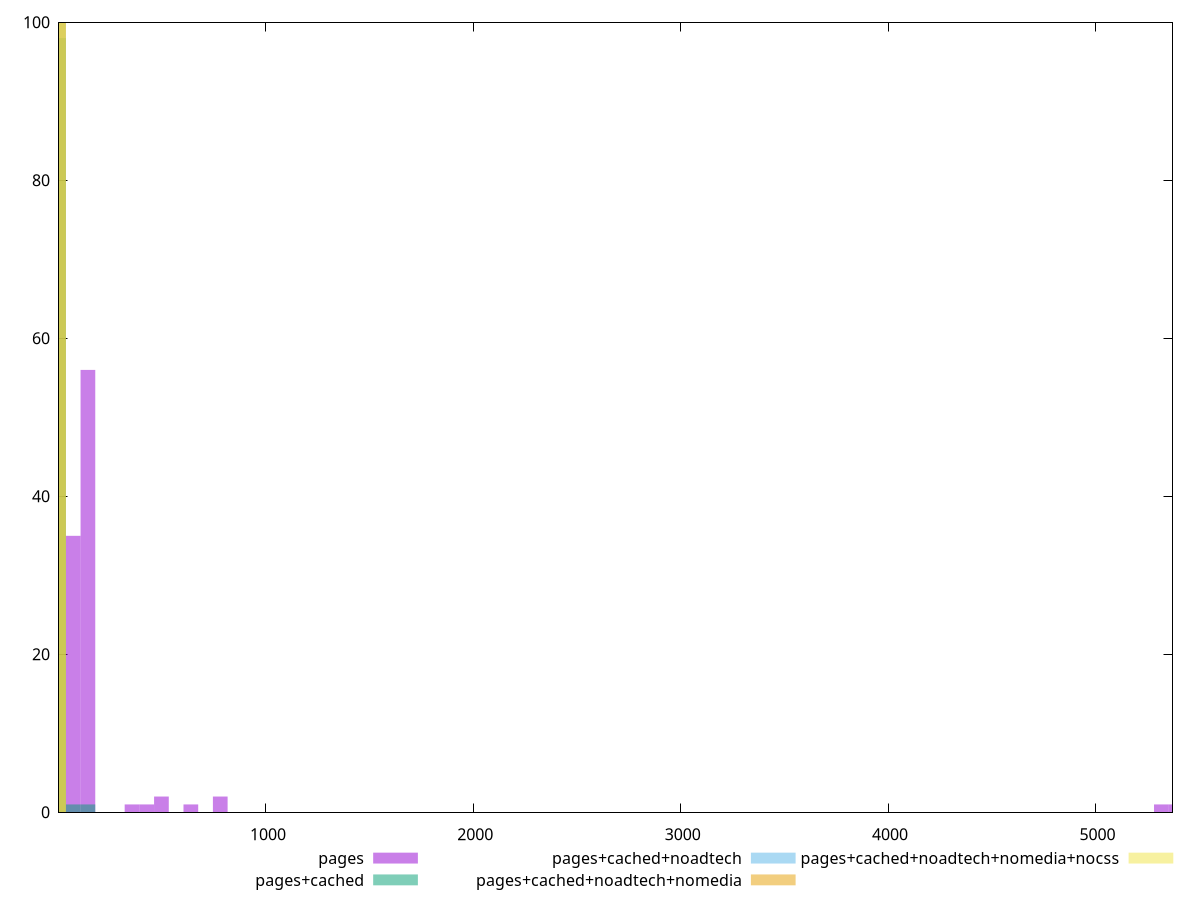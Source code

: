 reset

$pages <<EOF
779.9622323271674 2
141.81131496857589 56
70.90565748428794 35
5317.924311321595 1
496.3396023900156 2
425.4339449057277 1
354.5282874214397 1
638.1509173585915 1
5388.829968805883 1
EOF

$pagesCached <<EOF
141.81131496857589 1
0 98
70.90565748428794 1
EOF

$pagesCachedNoadtech <<EOF
0 100
EOF

$pagesCachedNoadtechNomedia <<EOF
0 100
EOF

$pagesCachedNoadtechNomediaNocss <<EOF
0 100
EOF

set key outside below
set boxwidth 70.90565748428794
set xrange [2.4120000000000004:5371.55]
set yrange [0:100]
set trange [0:100]
set style fill transparent solid 0.5 noborder
set terminal svg size 640, 530 enhanced background rgb 'white'
set output "report_00009_2021-02-08T22-37-41.559Z/server-response-time/comparison/histogram/all_raw.svg"

plot $pages title "pages" with boxes, \
     $pagesCached title "pages+cached" with boxes, \
     $pagesCachedNoadtech title "pages+cached+noadtech" with boxes, \
     $pagesCachedNoadtechNomedia title "pages+cached+noadtech+nomedia" with boxes, \
     $pagesCachedNoadtechNomediaNocss title "pages+cached+noadtech+nomedia+nocss" with boxes

reset
